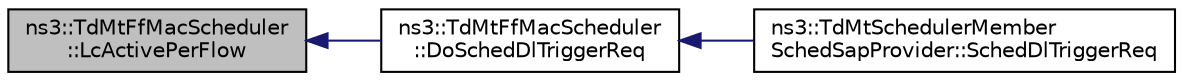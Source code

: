 digraph "ns3::TdMtFfMacScheduler::LcActivePerFlow"
{
  edge [fontname="Helvetica",fontsize="10",labelfontname="Helvetica",labelfontsize="10"];
  node [fontname="Helvetica",fontsize="10",shape=record];
  rankdir="LR";
  Node1 [label="ns3::TdMtFfMacScheduler\l::LcActivePerFlow",height=0.2,width=0.4,color="black", fillcolor="grey75", style="filled", fontcolor="black"];
  Node1 -> Node2 [dir="back",color="midnightblue",fontsize="10",style="solid"];
  Node2 [label="ns3::TdMtFfMacScheduler\l::DoSchedDlTriggerReq",height=0.2,width=0.4,color="black", fillcolor="white", style="filled",URL="$d8/d55/classns3_1_1TdMtFfMacScheduler.html#a8e843571dc5fdfe5503df5a468af277c"];
  Node2 -> Node3 [dir="back",color="midnightblue",fontsize="10",style="solid"];
  Node3 [label="ns3::TdMtSchedulerMember\lSchedSapProvider::SchedDlTriggerReq",height=0.2,width=0.4,color="black", fillcolor="white", style="filled",URL="$dc/df8/classns3_1_1TdMtSchedulerMemberSchedSapProvider.html#ade07de6a6d75b249f6935b97978cf152"];
}
